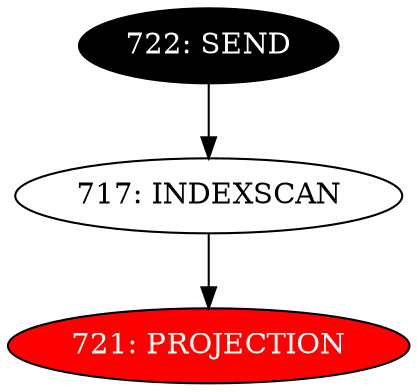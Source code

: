 digraph name {
717 [label="717: INDEXSCAN" ];
717 -> 721;
721 [label="721: PROJECTION" fontcolor="white" style="filled" fillcolor="red"];
722 [label="722: SEND" fontcolor="white" style="filled" fillcolor="black"];
722 -> 717;

}

